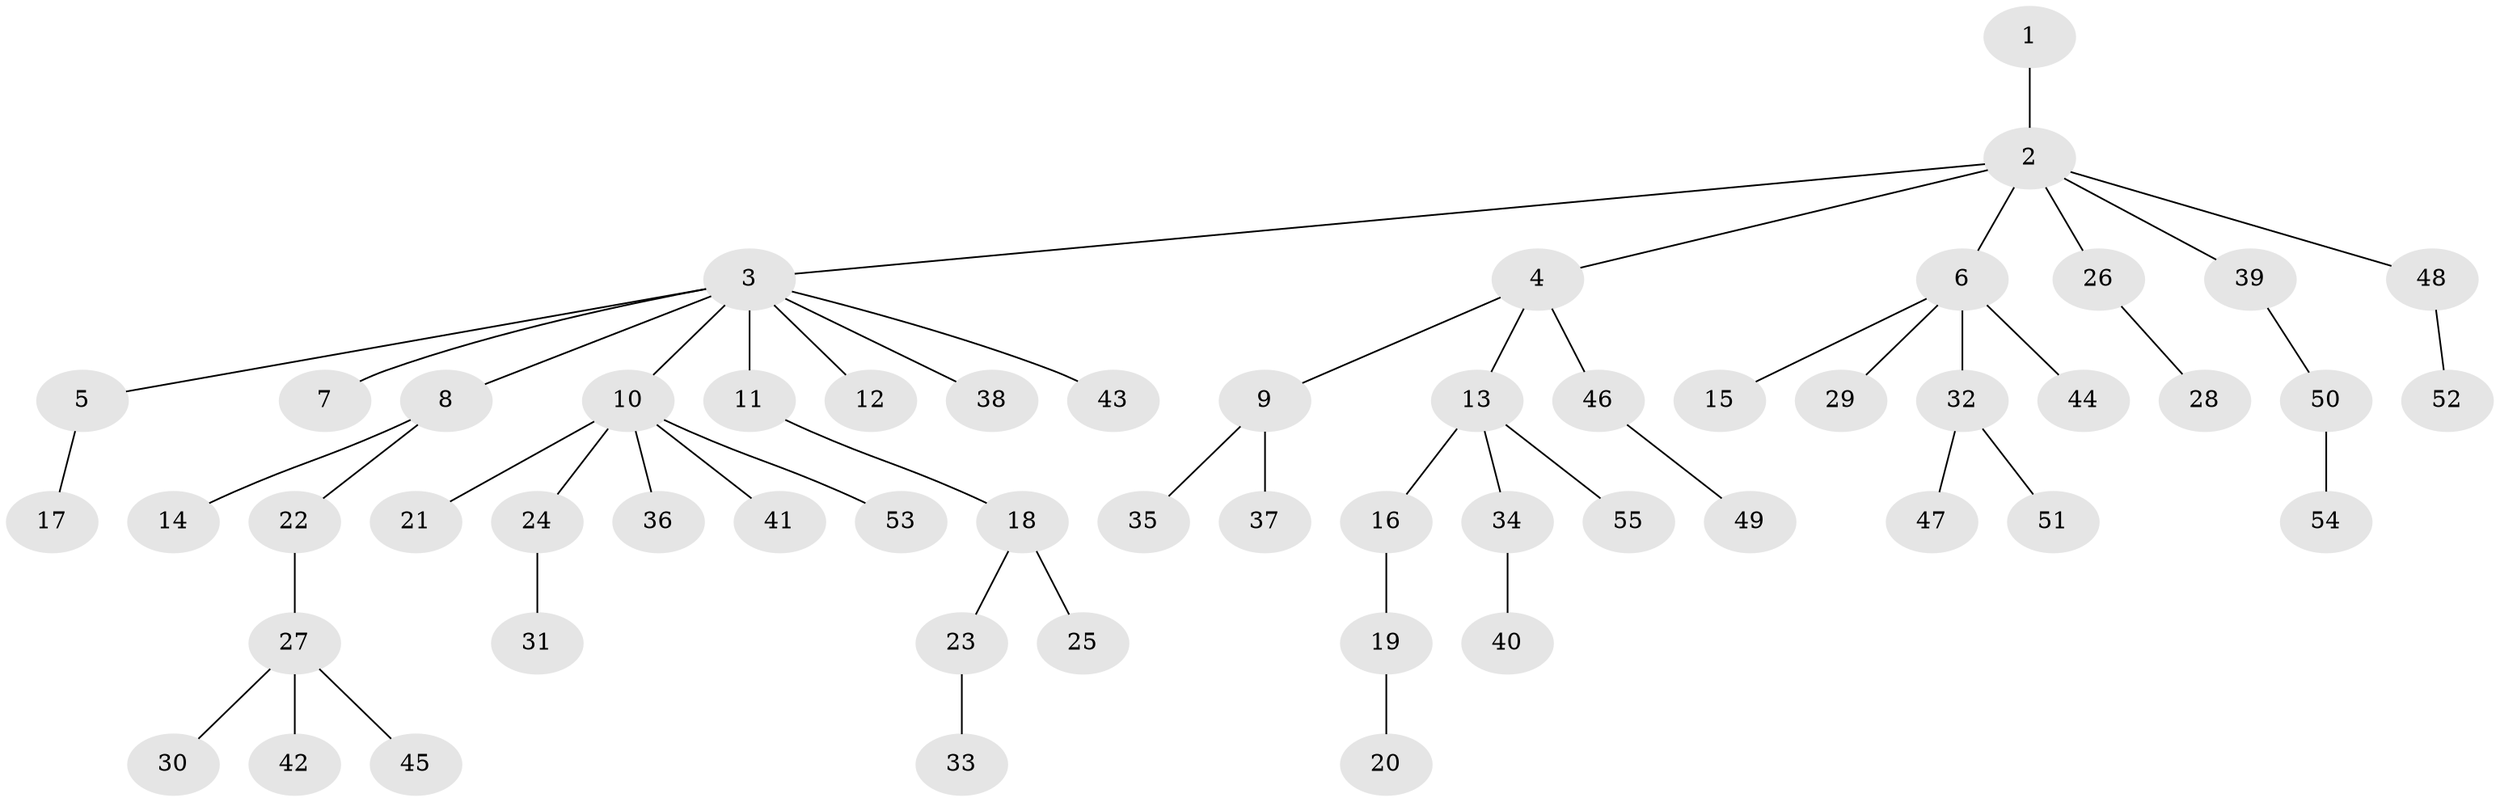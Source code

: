 // Generated by graph-tools (version 1.1) at 2025/26/03/09/25 03:26:25]
// undirected, 55 vertices, 54 edges
graph export_dot {
graph [start="1"]
  node [color=gray90,style=filled];
  1;
  2;
  3;
  4;
  5;
  6;
  7;
  8;
  9;
  10;
  11;
  12;
  13;
  14;
  15;
  16;
  17;
  18;
  19;
  20;
  21;
  22;
  23;
  24;
  25;
  26;
  27;
  28;
  29;
  30;
  31;
  32;
  33;
  34;
  35;
  36;
  37;
  38;
  39;
  40;
  41;
  42;
  43;
  44;
  45;
  46;
  47;
  48;
  49;
  50;
  51;
  52;
  53;
  54;
  55;
  1 -- 2;
  2 -- 3;
  2 -- 4;
  2 -- 6;
  2 -- 26;
  2 -- 39;
  2 -- 48;
  3 -- 5;
  3 -- 7;
  3 -- 8;
  3 -- 10;
  3 -- 11;
  3 -- 12;
  3 -- 38;
  3 -- 43;
  4 -- 9;
  4 -- 13;
  4 -- 46;
  5 -- 17;
  6 -- 15;
  6 -- 29;
  6 -- 32;
  6 -- 44;
  8 -- 14;
  8 -- 22;
  9 -- 35;
  9 -- 37;
  10 -- 21;
  10 -- 24;
  10 -- 36;
  10 -- 41;
  10 -- 53;
  11 -- 18;
  13 -- 16;
  13 -- 34;
  13 -- 55;
  16 -- 19;
  18 -- 23;
  18 -- 25;
  19 -- 20;
  22 -- 27;
  23 -- 33;
  24 -- 31;
  26 -- 28;
  27 -- 30;
  27 -- 42;
  27 -- 45;
  32 -- 47;
  32 -- 51;
  34 -- 40;
  39 -- 50;
  46 -- 49;
  48 -- 52;
  50 -- 54;
}
